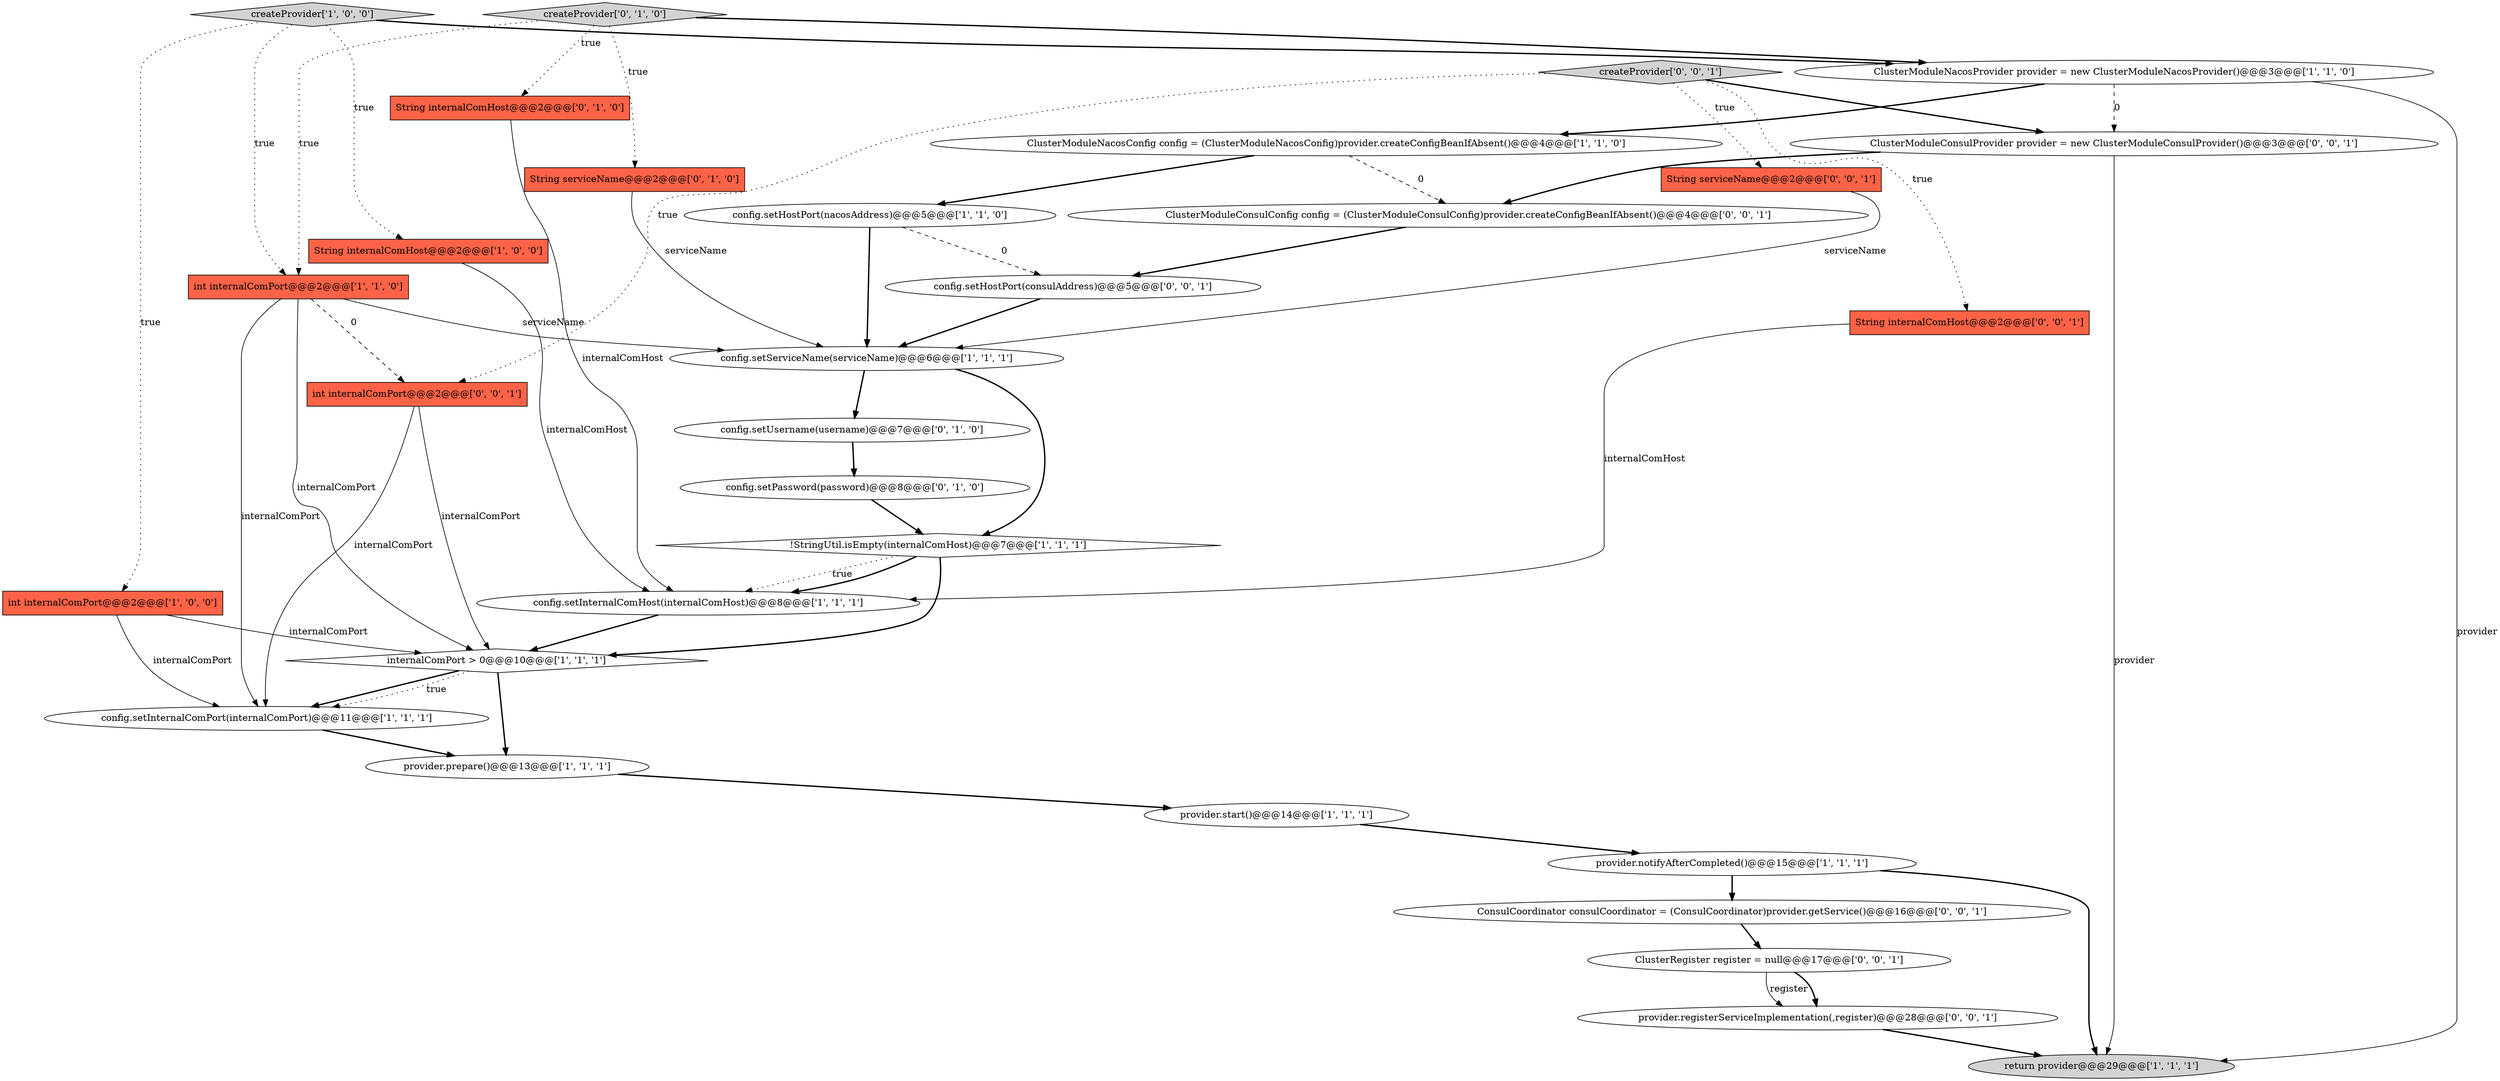 digraph {
30 [style = filled, label = "config.setHostPort(consulAddress)@@@5@@@['0', '0', '1']", fillcolor = white, shape = ellipse image = "AAA0AAABBB3BBB"];
27 [style = filled, label = "String serviceName@@@2@@@['0', '0', '1']", fillcolor = tomato, shape = box image = "AAA0AAABBB3BBB"];
4 [style = filled, label = "internalComPort > 0@@@10@@@['1', '1', '1']", fillcolor = white, shape = diamond image = "AAA0AAABBB1BBB"];
21 [style = filled, label = "String internalComHost@@@2@@@['0', '0', '1']", fillcolor = tomato, shape = box image = "AAA0AAABBB3BBB"];
16 [style = filled, label = "String serviceName@@@2@@@['0', '1', '0']", fillcolor = tomato, shape = box image = "AAA0AAABBB2BBB"];
6 [style = filled, label = "return provider@@@29@@@['1', '1', '1']", fillcolor = lightgray, shape = ellipse image = "AAA0AAABBB1BBB"];
10 [style = filled, label = "createProvider['1', '0', '0']", fillcolor = lightgray, shape = diamond image = "AAA0AAABBB1BBB"];
15 [style = filled, label = "config.setHostPort(nacosAddress)@@@5@@@['1', '1', '0']", fillcolor = white, shape = ellipse image = "AAA0AAABBB1BBB"];
8 [style = filled, label = "config.setInternalComHost(internalComHost)@@@8@@@['1', '1', '1']", fillcolor = white, shape = ellipse image = "AAA0AAABBB1BBB"];
12 [style = filled, label = "!StringUtil.isEmpty(internalComHost)@@@7@@@['1', '1', '1']", fillcolor = white, shape = diamond image = "AAA0AAABBB1BBB"];
2 [style = filled, label = "int internalComPort@@@2@@@['1', '0', '0']", fillcolor = tomato, shape = box image = "AAA0AAABBB1BBB"];
7 [style = filled, label = "provider.prepare()@@@13@@@['1', '1', '1']", fillcolor = white, shape = ellipse image = "AAA0AAABBB1BBB"];
14 [style = filled, label = "int internalComPort@@@2@@@['1', '1', '0']", fillcolor = tomato, shape = box image = "AAA0AAABBB1BBB"];
17 [style = filled, label = "createProvider['0', '1', '0']", fillcolor = lightgray, shape = diamond image = "AAA0AAABBB2BBB"];
28 [style = filled, label = "int internalComPort@@@2@@@['0', '0', '1']", fillcolor = tomato, shape = box image = "AAA0AAABBB3BBB"];
1 [style = filled, label = "ClusterModuleNacosConfig config = (ClusterModuleNacosConfig)provider.createConfigBeanIfAbsent()@@@4@@@['1', '1', '0']", fillcolor = white, shape = ellipse image = "AAA0AAABBB1BBB"];
18 [style = filled, label = "String internalComHost@@@2@@@['0', '1', '0']", fillcolor = tomato, shape = box image = "AAA0AAABBB2BBB"];
26 [style = filled, label = "createProvider['0', '0', '1']", fillcolor = lightgray, shape = diamond image = "AAA0AAABBB3BBB"];
5 [style = filled, label = "provider.start()@@@14@@@['1', '1', '1']", fillcolor = white, shape = ellipse image = "AAA0AAABBB1BBB"];
20 [style = filled, label = "config.setUsername(username)@@@7@@@['0', '1', '0']", fillcolor = white, shape = ellipse image = "AAA1AAABBB2BBB"];
24 [style = filled, label = "ClusterModuleConsulConfig config = (ClusterModuleConsulConfig)provider.createConfigBeanIfAbsent()@@@4@@@['0', '0', '1']", fillcolor = white, shape = ellipse image = "AAA0AAABBB3BBB"];
29 [style = filled, label = "provider.registerServiceImplementation(,register)@@@28@@@['0', '0', '1']", fillcolor = white, shape = ellipse image = "AAA0AAABBB3BBB"];
23 [style = filled, label = "ClusterRegister register = null@@@17@@@['0', '0', '1']", fillcolor = white, shape = ellipse image = "AAA0AAABBB3BBB"];
3 [style = filled, label = "String internalComHost@@@2@@@['1', '0', '0']", fillcolor = tomato, shape = box image = "AAA0AAABBB1BBB"];
22 [style = filled, label = "ConsulCoordinator consulCoordinator = (ConsulCoordinator)provider.getService()@@@16@@@['0', '0', '1']", fillcolor = white, shape = ellipse image = "AAA0AAABBB3BBB"];
9 [style = filled, label = "provider.notifyAfterCompleted()@@@15@@@['1', '1', '1']", fillcolor = white, shape = ellipse image = "AAA0AAABBB1BBB"];
0 [style = filled, label = "ClusterModuleNacosProvider provider = new ClusterModuleNacosProvider()@@@3@@@['1', '1', '0']", fillcolor = white, shape = ellipse image = "AAA0AAABBB1BBB"];
11 [style = filled, label = "config.setServiceName(serviceName)@@@6@@@['1', '1', '1']", fillcolor = white, shape = ellipse image = "AAA0AAABBB1BBB"];
25 [style = filled, label = "ClusterModuleConsulProvider provider = new ClusterModuleConsulProvider()@@@3@@@['0', '0', '1']", fillcolor = white, shape = ellipse image = "AAA0AAABBB3BBB"];
13 [style = filled, label = "config.setInternalComPort(internalComPort)@@@11@@@['1', '1', '1']", fillcolor = white, shape = ellipse image = "AAA0AAABBB1BBB"];
19 [style = filled, label = "config.setPassword(password)@@@8@@@['0', '1', '0']", fillcolor = white, shape = ellipse image = "AAA1AAABBB2BBB"];
9->22 [style = bold, label=""];
17->18 [style = dotted, label="true"];
10->2 [style = dotted, label="true"];
1->24 [style = dashed, label="0"];
13->7 [style = bold, label=""];
4->7 [style = bold, label=""];
11->12 [style = bold, label=""];
11->20 [style = bold, label=""];
10->3 [style = dotted, label="true"];
17->14 [style = dotted, label="true"];
2->4 [style = solid, label="internalComPort"];
28->13 [style = solid, label="internalComPort"];
8->4 [style = bold, label=""];
28->4 [style = solid, label="internalComPort"];
17->16 [style = dotted, label="true"];
26->21 [style = dotted, label="true"];
26->28 [style = dotted, label="true"];
14->4 [style = solid, label="internalComPort"];
25->24 [style = bold, label=""];
12->4 [style = bold, label=""];
25->6 [style = solid, label="provider"];
14->13 [style = solid, label="internalComPort"];
30->11 [style = bold, label=""];
15->30 [style = dashed, label="0"];
14->11 [style = solid, label="serviceName"];
0->6 [style = solid, label="provider"];
5->9 [style = bold, label=""];
24->30 [style = bold, label=""];
16->11 [style = solid, label="serviceName"];
18->8 [style = solid, label="internalComHost"];
0->1 [style = bold, label=""];
23->29 [style = solid, label="register"];
20->19 [style = bold, label=""];
9->6 [style = bold, label=""];
0->25 [style = dashed, label="0"];
12->8 [style = dotted, label="true"];
2->13 [style = solid, label="internalComPort"];
26->25 [style = bold, label=""];
29->6 [style = bold, label=""];
15->11 [style = bold, label=""];
27->11 [style = solid, label="serviceName"];
3->8 [style = solid, label="internalComHost"];
1->15 [style = bold, label=""];
7->5 [style = bold, label=""];
4->13 [style = bold, label=""];
14->28 [style = dashed, label="0"];
22->23 [style = bold, label=""];
26->27 [style = dotted, label="true"];
4->13 [style = dotted, label="true"];
19->12 [style = bold, label=""];
12->8 [style = bold, label=""];
10->14 [style = dotted, label="true"];
17->0 [style = bold, label=""];
10->0 [style = bold, label=""];
23->29 [style = bold, label=""];
21->8 [style = solid, label="internalComHost"];
}
